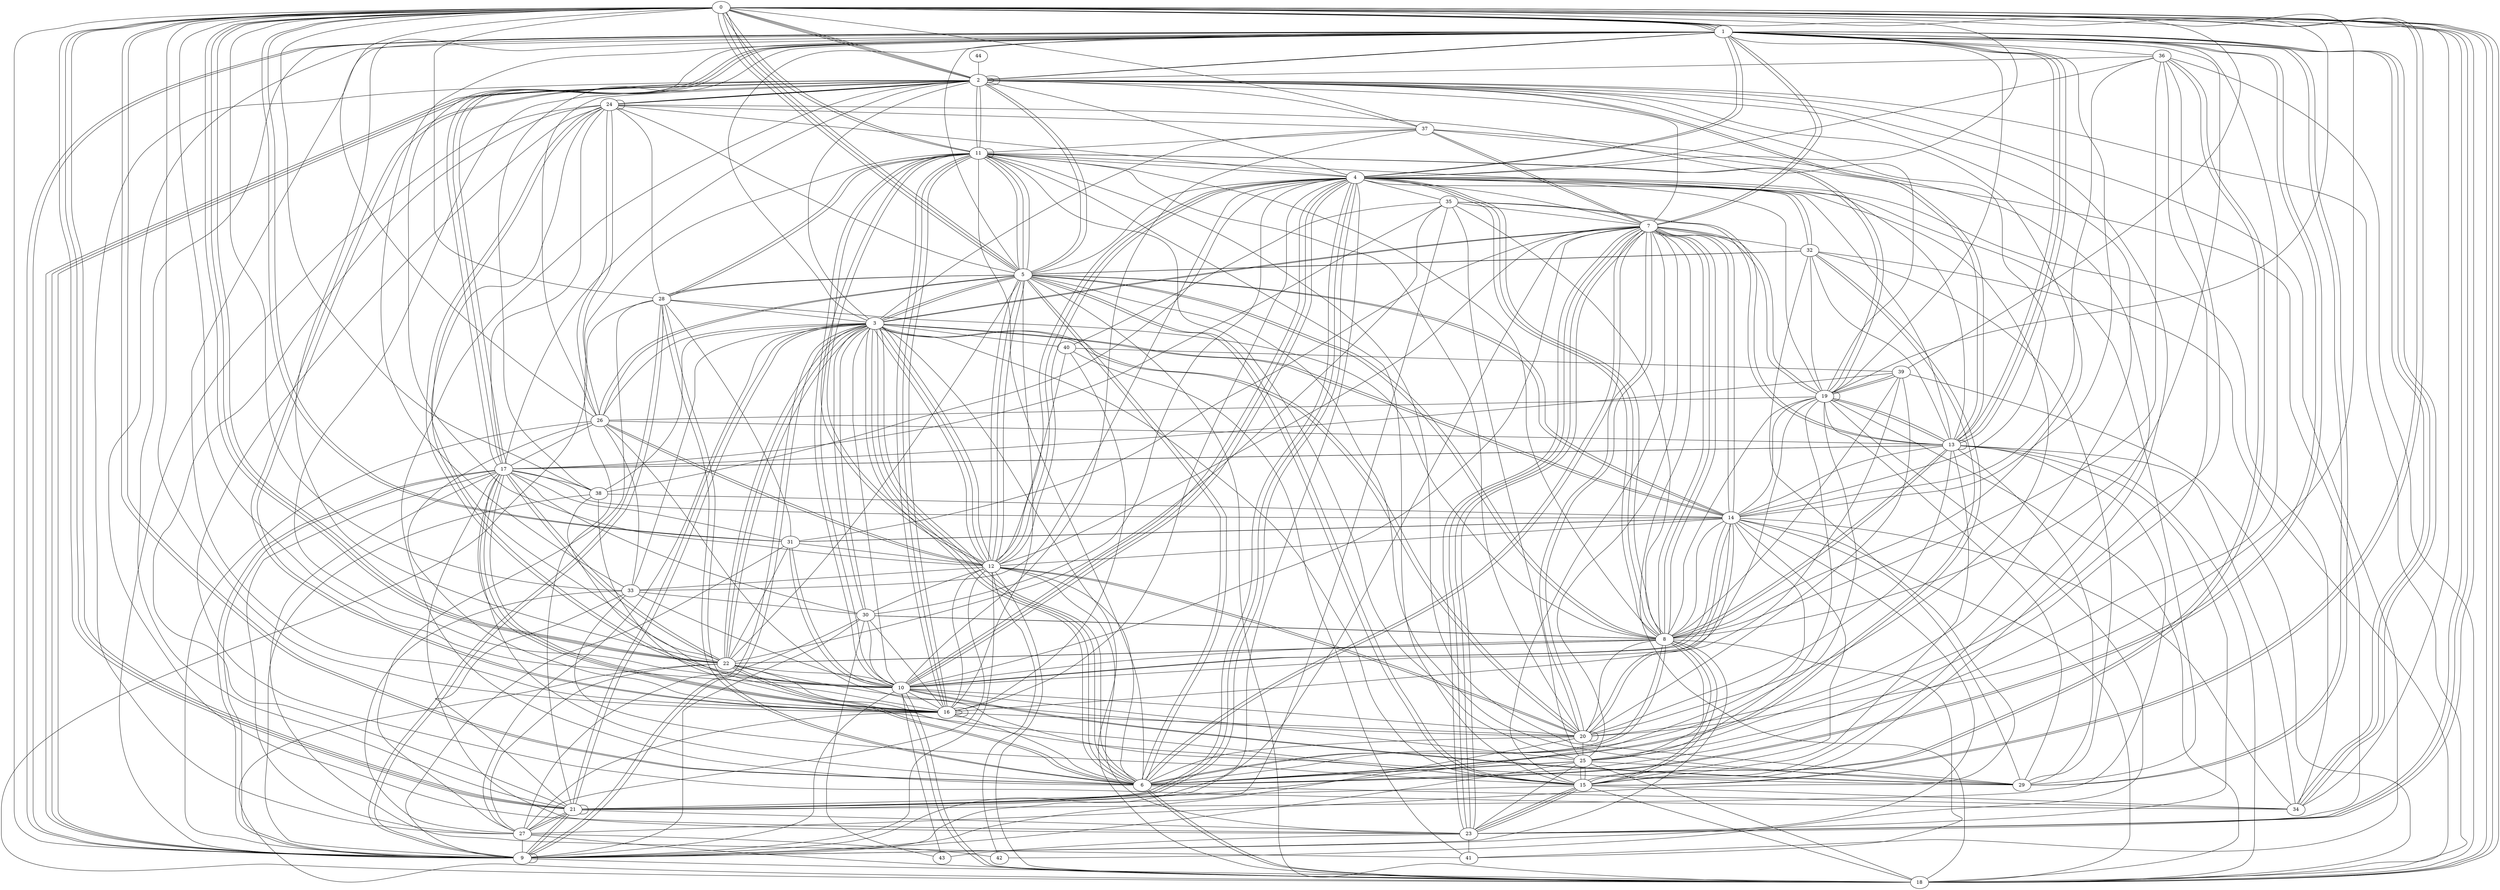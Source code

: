 graph G {
0;
1;
2;
3;
4;
5;
6;
7;
8;
9;
10;
11;
12;
13;
14;
15;
16;
17;
18;
19;
20;
21;
22;
23;
24;
25;
26;
27;
28;
29;
30;
31;
32;
33;
34;
35;
36;
37;
38;
39;
40;
41;
42;
43;
44;
0--22 ;
19--11 ;
3--20 ;
41--40 ;
11--4 ;
22--6 ;
9--21 ;
1--7 ;
7--10 ;
22--3 ;
8--13 ;
32--5 ;
7--25 ;
37--11 ;
13--20 ;
10--14 ;
42--12 ;
7--15 ;
23--41 ;
13--2 ;
28--3 ;
10--43 ;
18--22 ;
14--31 ;
23--25 ;
12--26 ;
5--12 ;
10--24 ;
2--16 ;
16--16 ;
9--30 ;
22--31 ;
19--8 ;
8--28 ;
15--18 ;
19--10 ;
3--22 ;
2--11 ;
0--21 ;
1--5 ;
10--11 ;
7--1 ;
2--14 ;
16--20 ;
7--37 ;
4--0 ;
11--8 ;
32--18 ;
18--39 ;
8--1 ;
2--11 ;
15--14 ;
26--13 ;
25--15 ;
14--12 ;
0--11 ;
20--39 ;
17--14 ;
16--6 ;
2--5 ;
36--25 ;
6--7 ;
19--6 ;
30--3 ;
20--6 ;
15--11 ;
36--4 ;
21--11 ;
3--2 ;
33--27 ;
30--27 ;
12--3 ;
15--36 ;
14--19 ;
26--24 ;
0--22 ;
20--22 ;
27--22 ;
21--4 ;
22--24 ;
3--12 ;
25--10 ;
6--3 ;
29--38 ;
8--13 ;
12--18 ;
21--23 ;
3--40 ;
1--13 ;
12--4 ;
16--11 ;
11--13 ;
29--10 ;
30--8 ;
29--1 ;
9--25 ;
22--5 ;
29--5 ;
33--10 ;
17--35 ;
7--3 ;
23--37 ;
22--17 ;
7--21 ;
4--2 ;
28--5 ;
19--26 ;
15--34 ;
0--1 ;
33--3 ;
11--29 ;
12--1 ;
6--18 ;
15--5 ;
12--27 ;
31--28 ;
4--32 ;
3--22 ;
15--22 ;
0--19 ;
27--18 ;
24--37 ;
0--31 ;
26--9 ;
19--32 ;
12--11 ;
20--14 ;
9--2 ;
28--6 ;
18--6 ;
1--25 ;
31--14 ;
17--23 ;
35--22 ;
10--4 ;
38--14 ;
23--0 ;
17--38 ;
13--17 ;
15--13 ;
22--17 ;
18--0 ;
36--15 ;
13--18 ;
20--9 ;
3--1 ;
7--23 ;
21--4 ;
5--8 ;
24--9 ;
25--18 ;
0--6 ;
28--9 ;
20--7 ;
0--26 ;
33--0 ;
9--14 ;
36--2 ;
16--27 ;
15--23 ;
33--4 ;
12--11 ;
2--2 ;
17--9 ;
15--0 ;
16--26 ;
8--36 ;
14--7 ;
44--2 ;
33--26 ;
6--7 ;
1--34 ;
3--18 ;
2--6 ;
20--25 ;
4--5 ;
26--12 ;
4--13 ;
24--2 ;
0--1 ;
34--0 ;
5--8 ;
22--10 ;
35--7 ;
1--17 ;
20--0 ;
7--4 ;
18--36 ;
19--13 ;
20--7 ;
8--6 ;
6--8 ;
10--31 ;
9--1 ;
2--16 ;
4--12 ;
3--27 ;
16--5 ;
26--2 ;
36--6 ;
7--8 ;
2--18 ;
5--0 ;
17--39 ;
6--32 ;
20--2 ;
35--9 ;
5--26 ;
31--9 ;
1--13 ;
16--39 ;
19--7 ;
23--7 ;
5--6 ;
2--24 ;
0--2 ;
31--0 ;
8--4 ;
0--1 ;
12--33 ;
2--15 ;
25--29 ;
25--19 ;
26--5 ;
6--5 ;
20--11 ;
13--13 ;
39--19 ;
14--3 ;
34--1 ;
4--12 ;
19--4 ;
1--13 ;
22--6 ;
11--28 ;
3--9 ;
14--29 ;
24--28 ;
21--27 ;
16--12 ;
12--40 ;
9--0 ;
4--10 ;
9--28 ;
9--2 ;
28--27 ;
10--31 ;
0--23 ;
5--12 ;
0--2 ;
4--8 ;
17--27 ;
34--4 ;
27--9 ;
16--30 ;
6--1 ;
2--24 ;
9--21 ;
20--14 ;
32--27 ;
1--4 ;
30--10 ;
21--27 ;
9--18 ;
13--23 ;
24--21 ;
15--23 ;
21--33 ;
20--20 ;
21--3 ;
18--28 ;
7--37 ;
9--1 ;
11--11 ;
6--28 ;
29--1 ;
21--0 ;
7--8 ;
38--4 ;
11--6 ;
14--8 ;
5--28 ;
12--20 ;
24--24 ;
2--13 ;
22--0 ;
8--4 ;
38--0 ;
19--1 ;
6--25 ;
15--5 ;
6--0 ;
38--3 ;
9--17 ;
0--18 ;
35--40 ;
12--5 ;
25--8 ;
8--7 ;
12--3 ;
2--7 ;
3--7 ;
1--17 ;
13--34 ;
3--6 ;
30--43 ;
7--32 ;
12--30 ;
21--14 ;
8--15 ;
5--14 ;
10--20 ;
42--19 ;
14--7 ;
35--13 ;
3--37 ;
3--14 ;
32--29 ;
23--7 ;
6--1 ;
33--30 ;
16--0 ;
5--3 ;
38--9 ;
12--23 ;
37--2 ;
15--0 ;
16--11 ;
38--1 ;
1--17 ;
3--10 ;
26--24 ;
21--21 ;
41--17 ;
13--17 ;
18--10 ;
29--19 ;
20--4 ;
16--38 ;
16--17 ;
19--7 ;
12--6 ;
1--4 ;
16--11 ;
14--36 ;
11--19 ;
10--29 ;
4--35 ;
7--18 ;
4--24 ;
24--5 ;
13--32 ;
0--5 ;
11--5 ;
17--24 ;
26--3 ;
20--12 ;
21--0 ;
11--28 ;
10--9 ;
8--30 ;
8--22 ;
15--8 ;
23--43 ;
27--2 ;
1--34 ;
17--26 ;
23--7 ;
17--6 ;
12--9 ;
25--11 ;
19--19 ;
1--16 ;
41--2 ;
1--23 ;
16--4 ;
0--28 ;
9--4 ;
23--15 ;
35--13 ;
10--8 ;
1--2 ;
37--10 ;
14--34 ;
15--25 ;
5--11 ;
1--33 ;
39--19 ;
8--35 ;
10--2 ;
2--2 ;
14--18 ;
13--19 ;
21--3 ;
29--13 ;
2--5 ;
18--5 ;
0--39 ;
5--32 ;
35--25 ;
32--6 ;
17--31 ;
14--10 ;
16--40 ;
9--3 ;
12--7 ;
19--18 ;
10--11 ;
0--23 ;
18--0 ;
1--36 ;
37--0 ;
3--5 ;
10--24 ;
27--42 ;
17--16 ;
14--1 ;
24--34 ;
15--37 ;
40--39 ;
18--10 ;
30--3 ;
2--1 ;
4--32 ;
20--3 ;
17--16 ;
0--11 ;
1--0 ;
41--8 ;
14--5 ;
9--9 ;
13--21 ;
15--26 ;
6--34 ;
6--3 ;
16--16 ;
17--2 ;
10--16 ;
17--30 ;
11--5 ;
25--6 ;
3--15 ;
8--22 ;
2--0 ;
9--2 ;
15--21 ;
8--39 ;
9--8 ;
5--0 ;
4--29 ;
1--22 ;
3--6 ;
4--30 ;
10--4 ;
20--8 ;
14--13 ;
19--24 ;
21--1 ;
0--10 ;
1--0 ;
31--12 ;
21--4 ;
7--31 ;
2--8 ;
33--15 ;
}

